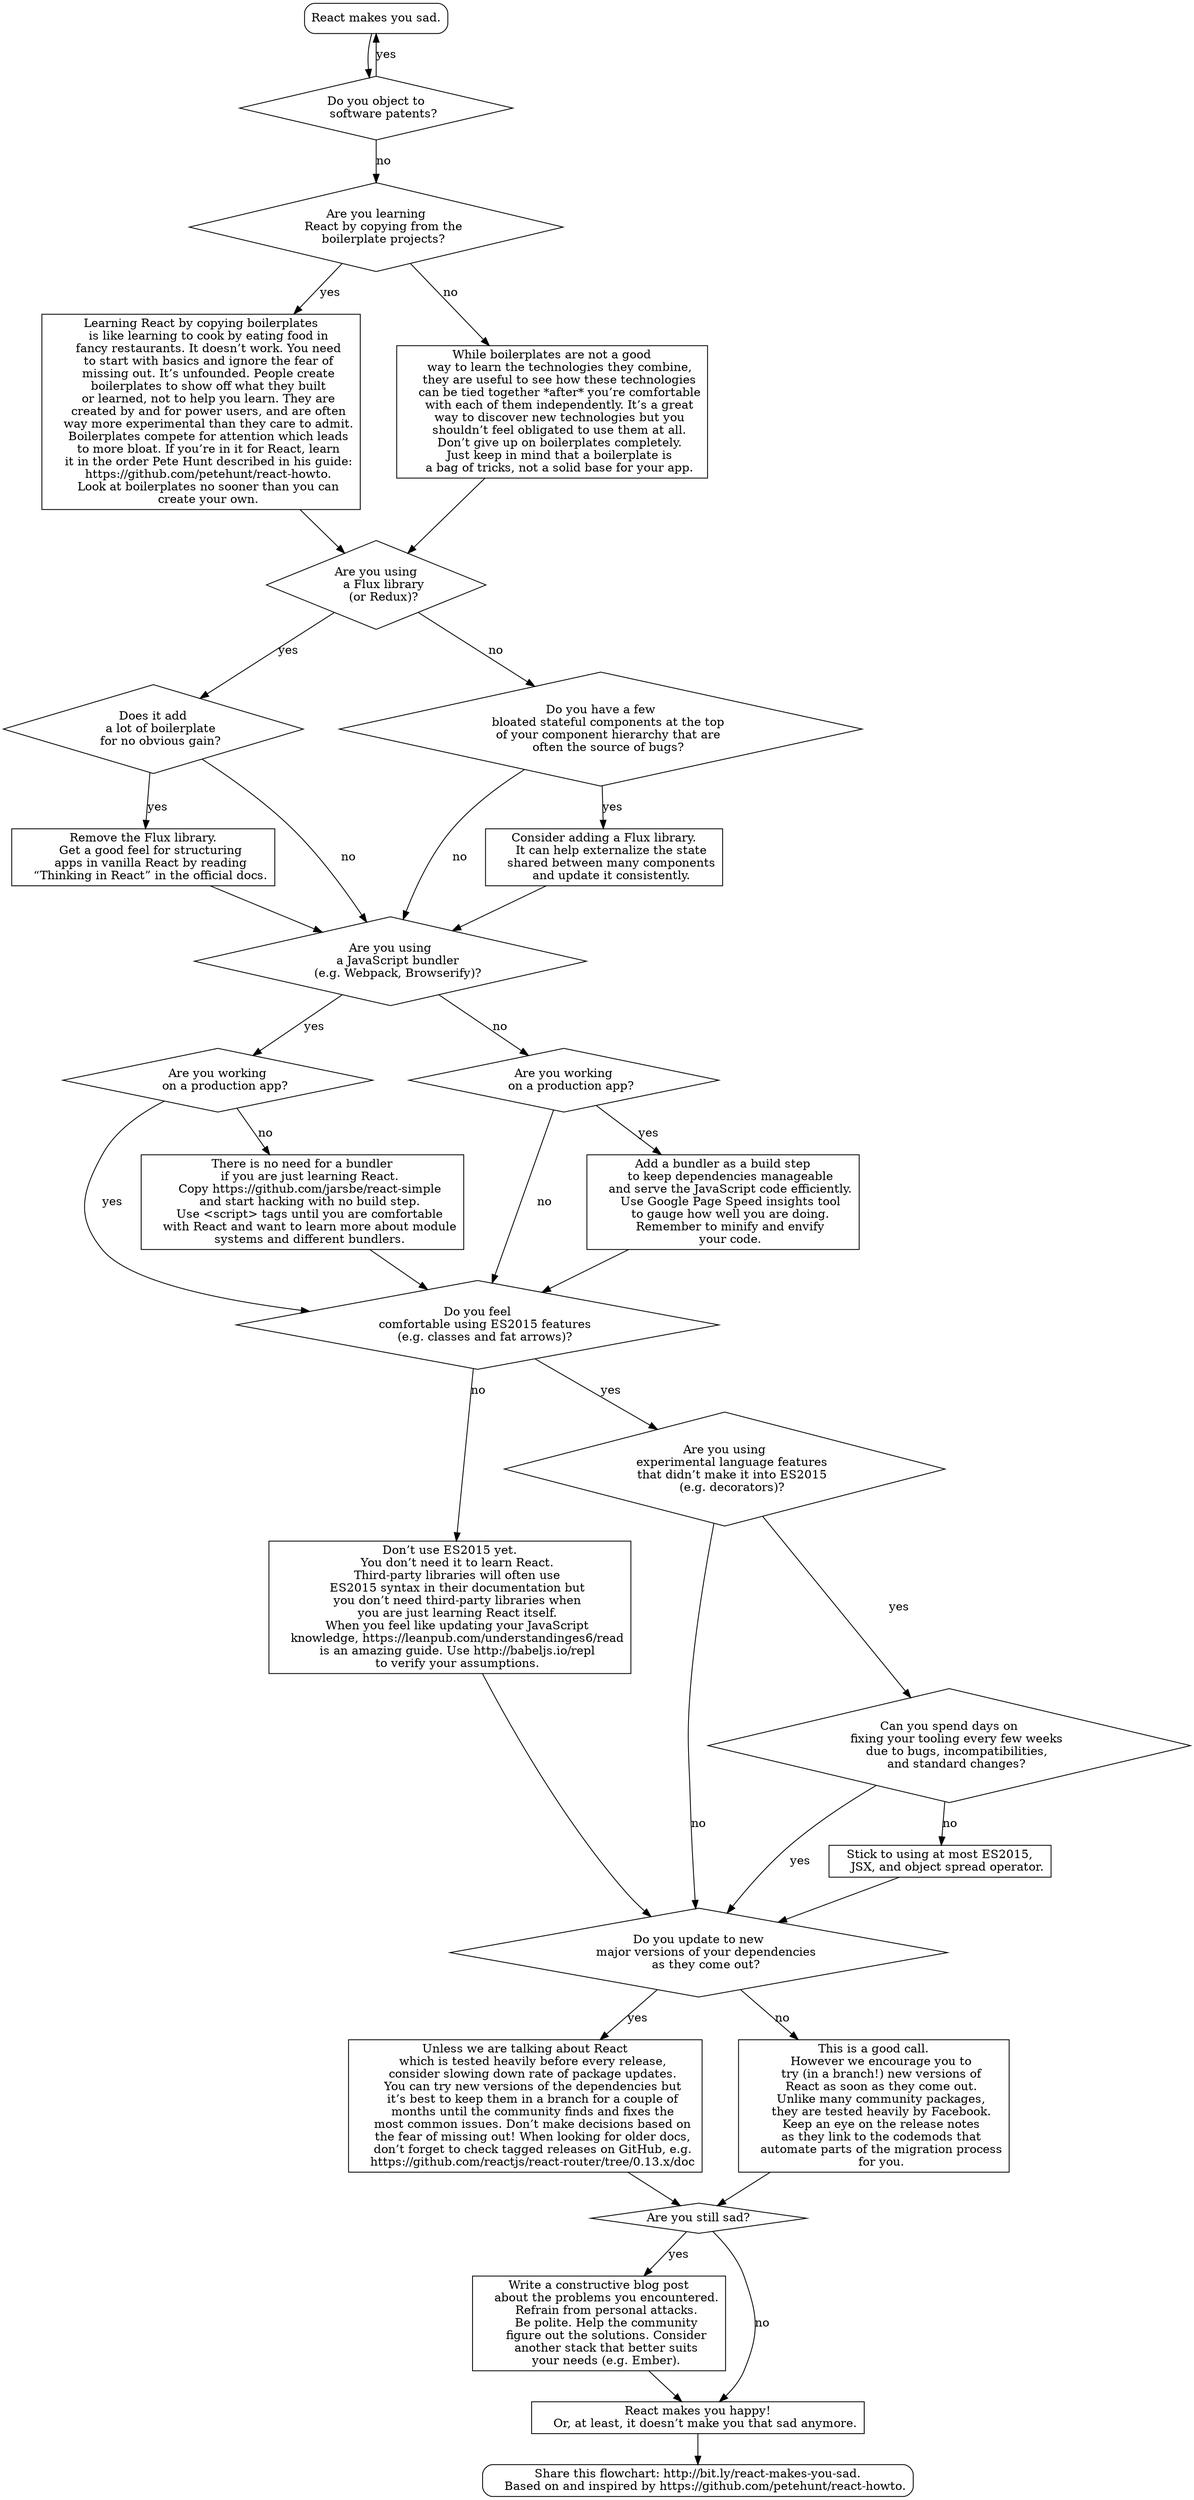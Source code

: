 digraph {
  esep=1;
  nodesep=0.6;

  unhappy[
    shape="box",
    style=rounded,
    label="React makes you sad."
  ]
  unhappy -> do_you_object_to_patents[label=""]

  # Patent Concerns

  do_you_object_to_patents[
    shape="diamond",
    label="Do you object to
    software patents?"
  ]
  do_you_object_to_patents -> unhappy[label="yes"]
  do_you_object_to_patents -> are_you_using_react_boilerplates[label="no"]

  # Boilerplate Fatigue

  are_you_using_react_boilerplates[
    shape="diamond",
    label="Are you learning
    React by copying from the
    boilerplate projects?"
  ]
  are_you_using_react_boilerplates -> boilerplates_dont_teach[label="yes"]
  are_you_using_react_boilerplates -> steal_from_boilerplates[label="no"]

  boilerplates_dont_teach[
    shape="box",
    label="Learning React by copying boilerplates
    is like learning to cook by eating food in
    fancy restaurants. It doesn’t work. You need
    to start with basics and ignore the fear of
    missing out. It’s unfounded. People create
    boilerplates to show off what they built
    or learned, not to help you learn. They are
    created by and for power users, and are often
    way more experimental than they care to admit.
    Boilerplates compete for attention which leads
    to more bloat. If you’re in it for React, learn
    it in the order Pete Hunt described in his guide:
    https://github.com/petehunt/react-howto.
    Look at boilerplates no sooner than you can
    create your own."
  ]
  boilerplates_dont_teach -> are_you_using_flux

  steal_from_boilerplates[
    shape="box",
    label="While boilerplates are not a good
    way to learn the technologies they combine,
    they are useful to see how these technologies
    can be tied together *after* you’re comfortable
    with each of them independently. It’s a great
    way to discover new technologies but you
    shouldn’t feel obligated to use them at all.
    Don’t give up on boilerplates completely.
    Just keep in mind that a boilerplate is
    a bag of tricks, not a solid base for your app."
  ]
  steal_from_boilerplates -> are_you_using_flux

  # Flux Fatigue

  are_you_using_flux[
    shape="diamond",
    label="Are you using
    a Flux library
    (or Redux)?"
  ]
  are_you_using_flux -> is_too_much_flux[label="yes"]
  are_you_using_flux -> is_not_enough_flux[label="no"]

  is_too_much_flux[
    shape="diamond",
    label="Does it add
    a lot of boilerplate
    for no obvious gain?"
  ]
  is_too_much_flux -> remove_flux[label="yes"]
  is_too_much_flux -> are_you_using_bundler[label="no"]

  is_not_enough_flux[
    shape="diamond",
    label="Do you have a few
    bloated stateful components at the top
    of your component hierarchy that are
    often the source of bugs?"
  ]
  is_not_enough_flux -> add_flux[label="yes"]
  is_not_enough_flux -> are_you_using_bundler[label="no"]

  add_flux[
    shape="box",
    label="Consider adding a Flux library.
    It can help externalize the state
    shared between many components
    and update it consistently."
  ]
  add_flux -> are_you_using_bundler

  remove_flux[
    shape="box",
    label="Remove the Flux library.
    Get a good feel for structuring
    apps in vanilla React by reading
    “Thinking in React” in the official docs."
  ]
  remove_flux -> are_you_using_bundler

  # Bundler Fatigue

  are_you_using_bundler[
    shape="diamond",
    label="Are you using
    a JavaScript bundler
    (e.g. Webpack, Browserify)?"
  ]
  are_you_using_bundler -> are_you_working_on_production_app_with_bundler[label="yes"]
  are_you_using_bundler -> are_you_working_on_production_app_without_bundler[label="no"]

  are_you_working_on_production_app_with_bundler[
    shape="diamond",
    label="Are you working
    on a production app?"
  ]
  are_you_working_on_production_app_with_bundler -> do_you_know_es2015[label="yes"]
  are_you_working_on_production_app_with_bundler -> remove_bundler[label="no"]

  are_you_working_on_production_app_without_bundler[
    shape="diamond",
    label="Are you working
    on a production app?"
  ]
  are_you_working_on_production_app_without_bundler -> add_bundler[label="yes"]
  are_you_working_on_production_app_without_bundler -> do_you_know_es2015[label="no"]

  add_bundler[
    shape="box",
    label="Add a bundler as a build step
    to keep dependencies manageable
    and serve the JavaScript code efficiently.
    Use Google Page Speed insights tool
    to gauge how well you are doing.
    Remember to minify and envify
    your code."
  ]
  add_bundler -> do_you_know_es2015

  remove_bundler[
    shape="box",
    label="There is no need for a bundler
    if you are just learning React.
    Copy https://github.com/jarsbe/react-simple
    and start hacking with no build step.
    Use <script> tags until you are comfortable
    with React and want to learn more about module
    systems and different bundlers."
  ]
  remove_bundler -> do_you_know_es2015

  # ES2015 Fatigue

  do_you_know_es2015[
    shape="diamond",
    label="Do you feel
    comfortable using ES2015 features
    (e.g. classes and fat arrows)?"
  ]
  do_you_know_es2015 -> use_es5[label="no"]
  do_you_know_es2015 -> are_you_using_dangerous_features[label="yes"]

  use_es5[
    shape="box",
    label="Don’t use ES2015 yet.
    You don’t need it to learn React.
    Third-party libraries will often use
    ES2015 syntax in their documentation but
    you don’t need third-party libraries when
    you are just learning React itself.
    When you feel like updating your JavaScript
    knowledge, https://leanpub.com/understandinges6/read
    is an amazing guide. Use http://babeljs.io/repl
    to verify your assumptions."
  ]
  use_es5 -> do_you_update_packages_asap

  # ESnext Fatigue

  are_you_using_dangerous_features[
    shape="diamond",
    label="Are you using
    experimental language features
    that didn’t make it into ES2015
    (e.g. decorators)?"
  ]
  are_you_using_dangerous_features -> can_you_spend_days_on_your_tooling[label="yes"]
  are_you_using_dangerous_features -> do_you_update_packages_asap[label="no"]

  can_you_spend_days_on_your_tooling[
    shape="diamond",
    label="Can you spend days on
    fixing your tooling every few weeks
    due to bugs, incompatibilities,
    and standard changes?"
  ]
  can_you_spend_days_on_your_tooling -> do_you_update_packages_asap[label="yes"]
  can_you_spend_days_on_your_tooling -> stick_to_es2015[label="no"]

  stick_to_es2015[
    shape="box",
    label="Stick to using at most ES2015,
    JSX, and object spread operator."
  ]
  stick_to_es2015 -> do_you_update_packages_asap

  # Semver Fatigue

  do_you_update_packages_asap[
    shape="diamond",
    label="Do you update to new
    major versions of your dependencies
    as they come out?"
  ]
  do_you_update_packages_asap -> give_it_two_months[label="yes"]
  do_you_update_packages_asap -> consider_updating_react[label="no"]

  give_it_two_months[
    shape="box",
    label="Unless we are talking about React
    which is tested heavily before every release,
    consider slowing down rate of package updates.
    You can try new versions of the dependencies but
    it’s best to keep them in a branch for a couple of
    months until the community finds and fixes the
    most common issues. Don’t make decisions based on
    the fear of missing out! When looking for older docs,
    don’t forget to check tagged releases on GitHub, e.g.
    https://github.com/reactjs/react-router/tree/0.13.x/doc"
  ]
  give_it_two_months -> are_you_still_sad

  consider_updating_react[
    shape="box",
    label="This is a good call.
    However we encourage you to
    try (in a branch!) new versions of
    React as soon as they come out.
    Unlike many community packages,
    they are tested heavily by Facebook.
    Keep an eye on the release notes
    as they link to the codemods that
    automate parts of the migration process
    for you."
  ]
  consider_updating_react -> are_you_still_sad

  # End

  are_you_still_sad[
    shape="diamond",
    label="Are you still sad?"
  ]
  are_you_still_sad -> rant[label="yes"];
  are_you_still_sad -> happy[label="no"];

  rant[
    shape="box",
    label="Write a constructive blog post
    about the problems you encountered.
    Refrain from personal attacks.
    Be polite. Help the community
    figure out the solutions. Consider
    another stack that better suits
    your needs (e.g. Ember)."
  ]
  rant -> happy

  happy[
    shape="box",
    label="React makes you happy!
    Or, at least, it doesn’t make you that sad anymore."
  ]
  happy -> share

  share [
    shape="box",
    style=rounded,
    label="Share this flowchart: http://bit.ly/react-makes-you-sad.
    Based on and inspired by https://github.com/petehunt/react-howto."
  ]
}
